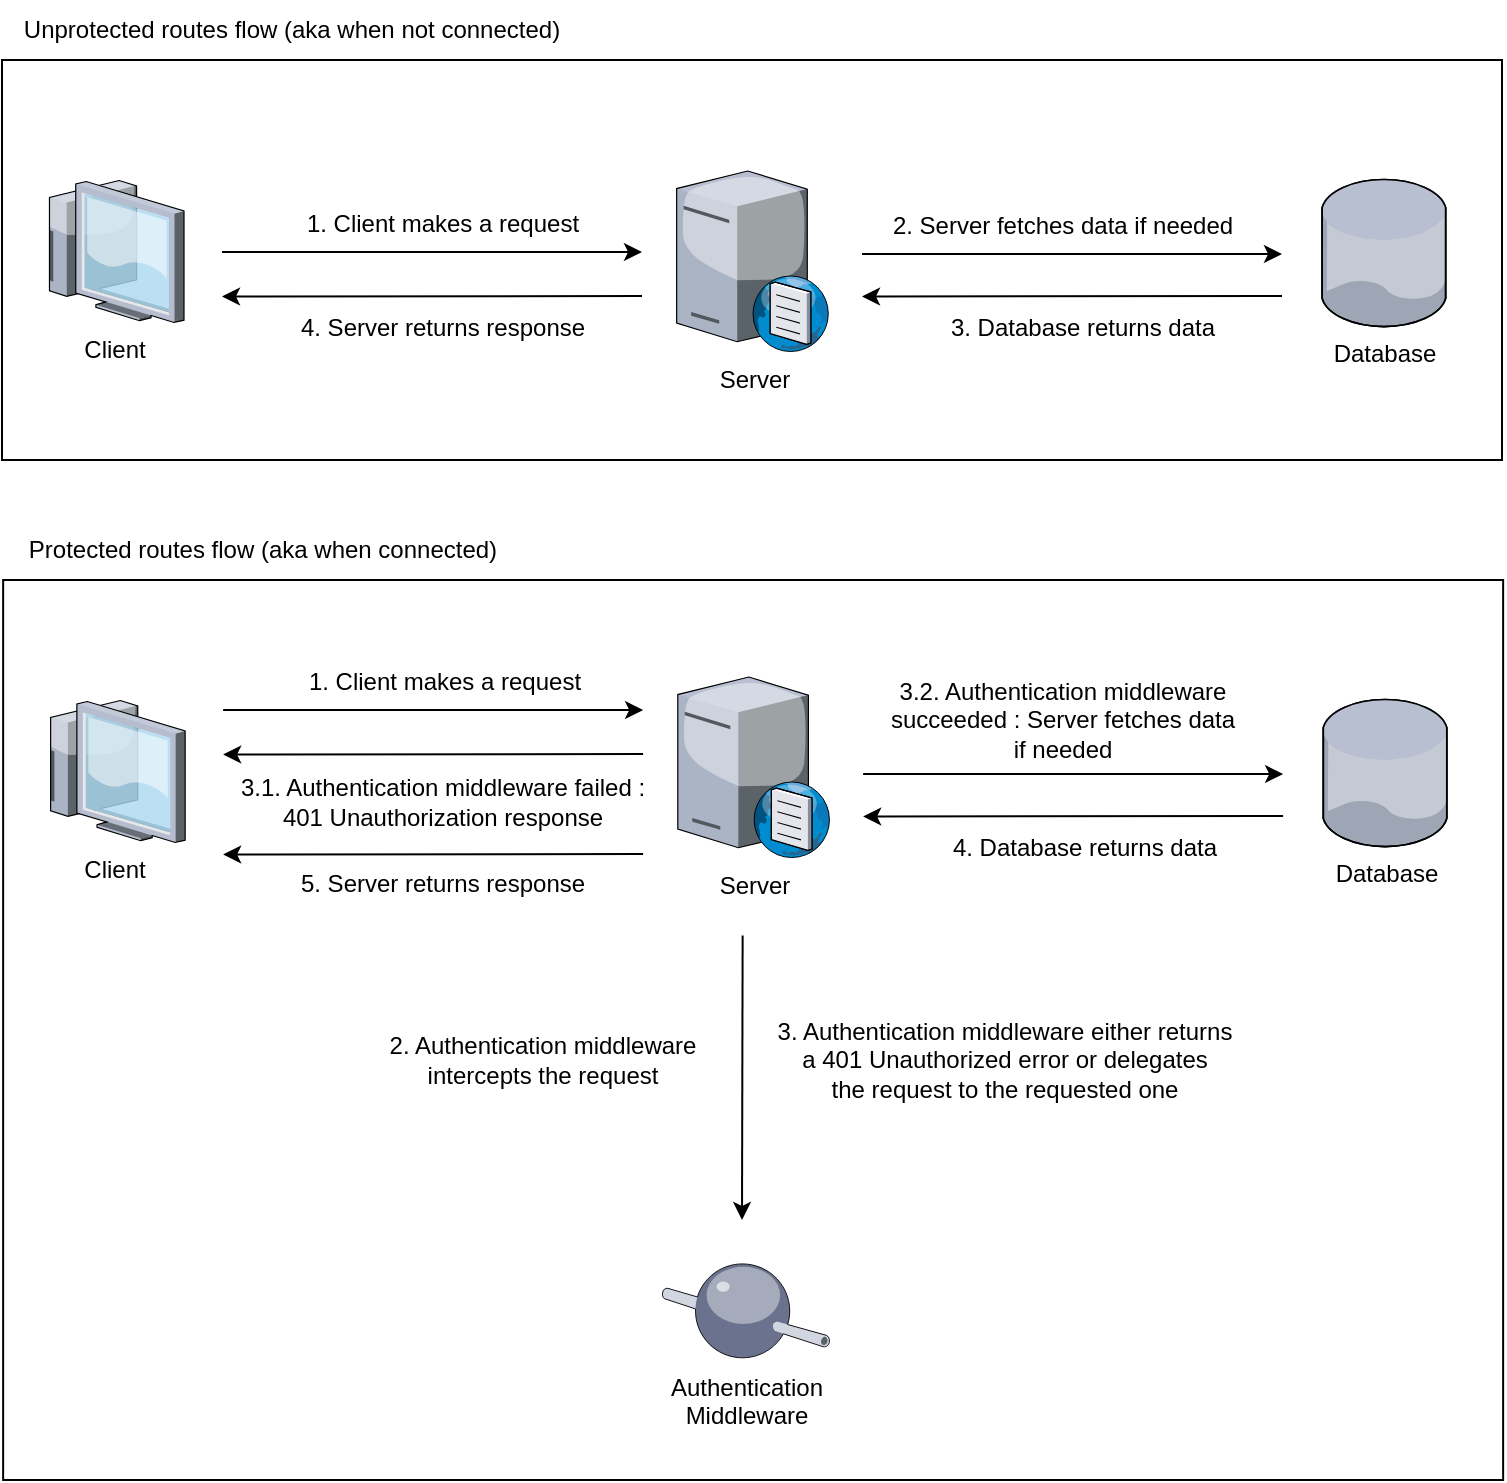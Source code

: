 <mxfile version="23.0.2" type="device">
  <diagram name="Page-1" id="qhZHeVUmbRPG0urg9n10">
    <mxGraphModel dx="1195" dy="697" grid="1" gridSize="10" guides="1" tooltips="1" connect="1" arrows="1" fold="1" page="1" pageScale="1" pageWidth="850" pageHeight="1100" math="0" shadow="0">
      <root>
        <mxCell id="0" />
        <mxCell id="1" parent="0" />
        <mxCell id="o_qDBNguzK4fJd-rDJtr-17" value="" style="rounded=0;whiteSpace=wrap;html=1;fillColor=none;movable=0;resizable=0;rotatable=0;deletable=0;editable=0;locked=1;connectable=0;" vertex="1" parent="1">
          <mxGeometry x="70.57" y="490" width="750" height="450" as="geometry" />
        </mxCell>
        <mxCell id="o_qDBNguzK4fJd-rDJtr-15" value="" style="rounded=0;whiteSpace=wrap;html=1;fillColor=none;" vertex="1" parent="1">
          <mxGeometry x="70" y="230" width="750" height="200" as="geometry" />
        </mxCell>
        <mxCell id="o_qDBNguzK4fJd-rDJtr-1" value="Server" style="verticalLabelPosition=bottom;sketch=0;aspect=fixed;html=1;verticalAlign=top;strokeColor=none;align=center;outlineConnect=0;shape=mxgraph.citrix.dns_server;" vertex="1" parent="1">
          <mxGeometry x="407.32" y="283.25" width="76.5" height="92.5" as="geometry" />
        </mxCell>
        <mxCell id="o_qDBNguzK4fJd-rDJtr-2" value="Authentication&lt;br&gt;Middleware" style="verticalLabelPosition=bottom;sketch=0;aspect=fixed;html=1;verticalAlign=top;strokeColor=none;align=center;outlineConnect=0;shape=mxgraph.citrix.middleware;" vertex="1" parent="1">
          <mxGeometry x="400" y="830" width="83.82" height="50" as="geometry" />
        </mxCell>
        <mxCell id="o_qDBNguzK4fJd-rDJtr-3" value="Client" style="verticalLabelPosition=bottom;sketch=0;aspect=fixed;html=1;verticalAlign=top;strokeColor=none;align=center;outlineConnect=0;shape=mxgraph.citrix.thin_client;" vertex="1" parent="1">
          <mxGeometry x="90" y="290.25" width="71" height="71" as="geometry" />
        </mxCell>
        <mxCell id="o_qDBNguzK4fJd-rDJtr-6" value="" style="endArrow=classic;html=1;rounded=0;" edge="1" parent="1">
          <mxGeometry width="50" height="50" relative="1" as="geometry">
            <mxPoint x="180" y="326" as="sourcePoint" />
            <mxPoint x="390" y="326" as="targetPoint" />
          </mxGeometry>
        </mxCell>
        <mxCell id="o_qDBNguzK4fJd-rDJtr-7" value="1. Client makes a request" style="text;html=1;align=center;verticalAlign=middle;resizable=0;points=[];autosize=1;strokeColor=none;fillColor=none;" vertex="1" parent="1">
          <mxGeometry x="210" y="296.75" width="160" height="30" as="geometry" />
        </mxCell>
        <mxCell id="o_qDBNguzK4fJd-rDJtr-8" value="Database" style="verticalLabelPosition=bottom;sketch=0;aspect=fixed;html=1;verticalAlign=top;strokeColor=none;align=center;outlineConnect=0;shape=mxgraph.citrix.database;" vertex="1" parent="1">
          <mxGeometry x="730" y="289.74" width="62.5" height="73.53" as="geometry" />
        </mxCell>
        <mxCell id="o_qDBNguzK4fJd-rDJtr-9" value="" style="endArrow=classic;html=1;rounded=0;" edge="1" parent="1">
          <mxGeometry width="50" height="50" relative="1" as="geometry">
            <mxPoint x="500" y="327" as="sourcePoint" />
            <mxPoint x="710" y="327" as="targetPoint" />
          </mxGeometry>
        </mxCell>
        <mxCell id="o_qDBNguzK4fJd-rDJtr-10" value="2. Server fetches data if needed" style="text;html=1;align=center;verticalAlign=middle;resizable=0;points=[];autosize=1;strokeColor=none;fillColor=none;" vertex="1" parent="1">
          <mxGeometry x="505" y="297.75" width="190" height="30" as="geometry" />
        </mxCell>
        <mxCell id="o_qDBNguzK4fJd-rDJtr-11" value="" style="endArrow=none;html=1;rounded=0;startArrow=classic;startFill=1;endFill=0;" edge="1" parent="1">
          <mxGeometry width="50" height="50" relative="1" as="geometry">
            <mxPoint x="500" y="348.25" as="sourcePoint" />
            <mxPoint x="710" y="348" as="targetPoint" />
          </mxGeometry>
        </mxCell>
        <mxCell id="o_qDBNguzK4fJd-rDJtr-12" value="3. Database returns data" style="text;html=1;align=center;verticalAlign=middle;resizable=0;points=[];autosize=1;strokeColor=none;fillColor=none;" vertex="1" parent="1">
          <mxGeometry x="530" y="349" width="160" height="30" as="geometry" />
        </mxCell>
        <mxCell id="o_qDBNguzK4fJd-rDJtr-13" value="" style="endArrow=none;html=1;rounded=0;startArrow=classic;startFill=1;endFill=0;" edge="1" parent="1">
          <mxGeometry width="50" height="50" relative="1" as="geometry">
            <mxPoint x="180" y="348.25" as="sourcePoint" />
            <mxPoint x="390" y="348" as="targetPoint" />
          </mxGeometry>
        </mxCell>
        <mxCell id="o_qDBNguzK4fJd-rDJtr-14" value="4. Server returns response" style="text;html=1;align=center;verticalAlign=middle;resizable=0;points=[];autosize=1;strokeColor=none;fillColor=none;" vertex="1" parent="1">
          <mxGeometry x="205" y="349" width="170" height="30" as="geometry" />
        </mxCell>
        <mxCell id="o_qDBNguzK4fJd-rDJtr-16" value="Unprotected routes flow (aka when not connected)" style="text;html=1;strokeColor=none;fillColor=none;align=center;verticalAlign=middle;whiteSpace=wrap;rounded=0;" vertex="1" parent="1">
          <mxGeometry x="70" y="200" width="290" height="30" as="geometry" />
        </mxCell>
        <mxCell id="o_qDBNguzK4fJd-rDJtr-18" value="Server" style="verticalLabelPosition=bottom;sketch=0;aspect=fixed;html=1;verticalAlign=top;strokeColor=none;align=center;outlineConnect=0;shape=mxgraph.citrix.dns_server;" vertex="1" parent="1">
          <mxGeometry x="407.89" y="536.25" width="76.5" height="92.5" as="geometry" />
        </mxCell>
        <mxCell id="o_qDBNguzK4fJd-rDJtr-19" value="Client" style="verticalLabelPosition=bottom;sketch=0;aspect=fixed;html=1;verticalAlign=top;strokeColor=none;align=center;outlineConnect=0;shape=mxgraph.citrix.thin_client;" vertex="1" parent="1">
          <mxGeometry x="90.57" y="550.25" width="71" height="71" as="geometry" />
        </mxCell>
        <mxCell id="o_qDBNguzK4fJd-rDJtr-20" value="" style="endArrow=classic;html=1;rounded=0;" edge="1" parent="1">
          <mxGeometry width="50" height="50" relative="1" as="geometry">
            <mxPoint x="180.57" y="555" as="sourcePoint" />
            <mxPoint x="390.57" y="555" as="targetPoint" />
          </mxGeometry>
        </mxCell>
        <mxCell id="o_qDBNguzK4fJd-rDJtr-21" value="1. Client makes a request" style="text;html=1;align=center;verticalAlign=middle;resizable=0;points=[];autosize=1;strokeColor=none;fillColor=none;" vertex="1" parent="1">
          <mxGeometry x="210.57" y="525.75" width="160" height="30" as="geometry" />
        </mxCell>
        <mxCell id="o_qDBNguzK4fJd-rDJtr-22" value="Database" style="verticalLabelPosition=bottom;sketch=0;aspect=fixed;html=1;verticalAlign=top;strokeColor=none;align=center;outlineConnect=0;shape=mxgraph.citrix.database;" vertex="1" parent="1">
          <mxGeometry x="730.57" y="549.74" width="62.5" height="73.53" as="geometry" />
        </mxCell>
        <mxCell id="o_qDBNguzK4fJd-rDJtr-23" value="" style="endArrow=classic;html=1;rounded=0;" edge="1" parent="1">
          <mxGeometry width="50" height="50" relative="1" as="geometry">
            <mxPoint x="500.57" y="587" as="sourcePoint" />
            <mxPoint x="710.57" y="587" as="targetPoint" />
          </mxGeometry>
        </mxCell>
        <mxCell id="o_qDBNguzK4fJd-rDJtr-24" value="3.2. Authentication middleware&lt;br&gt;succeeded : Server fetches data&lt;br&gt;if needed" style="text;html=1;align=center;verticalAlign=middle;resizable=0;points=[];autosize=1;strokeColor=none;fillColor=none;" vertex="1" parent="1">
          <mxGeometry x="500" y="530" width="200" height="60" as="geometry" />
        </mxCell>
        <mxCell id="o_qDBNguzK4fJd-rDJtr-25" value="" style="endArrow=none;html=1;rounded=0;startArrow=classic;startFill=1;endFill=0;" edge="1" parent="1">
          <mxGeometry width="50" height="50" relative="1" as="geometry">
            <mxPoint x="500.57" y="608.25" as="sourcePoint" />
            <mxPoint x="710.57" y="608" as="targetPoint" />
          </mxGeometry>
        </mxCell>
        <mxCell id="o_qDBNguzK4fJd-rDJtr-26" value="4. Database returns data" style="text;html=1;align=center;verticalAlign=middle;resizable=0;points=[];autosize=1;strokeColor=none;fillColor=none;" vertex="1" parent="1">
          <mxGeometry x="530.57" y="609" width="160" height="30" as="geometry" />
        </mxCell>
        <mxCell id="o_qDBNguzK4fJd-rDJtr-27" value="" style="endArrow=none;html=1;rounded=0;startArrow=classic;startFill=1;endFill=0;" edge="1" parent="1">
          <mxGeometry width="50" height="50" relative="1" as="geometry">
            <mxPoint x="180.57" y="577.25" as="sourcePoint" />
            <mxPoint x="390.57" y="577" as="targetPoint" />
          </mxGeometry>
        </mxCell>
        <mxCell id="o_qDBNguzK4fJd-rDJtr-28" value="3.1. Authentication middleware failed :&lt;br&gt;401 Unauthorization response" style="text;html=1;align=center;verticalAlign=middle;resizable=0;points=[];autosize=1;strokeColor=none;fillColor=none;" vertex="1" parent="1">
          <mxGeometry x="175" y="581" width="230" height="40" as="geometry" />
        </mxCell>
        <mxCell id="o_qDBNguzK4fJd-rDJtr-29" value="Protected routes flow (aka when connected)" style="text;html=1;strokeColor=none;fillColor=none;align=center;verticalAlign=middle;whiteSpace=wrap;rounded=0;" vertex="1" parent="1">
          <mxGeometry x="70.57" y="460" width="259.43" height="30" as="geometry" />
        </mxCell>
        <mxCell id="o_qDBNguzK4fJd-rDJtr-30" value="" style="endArrow=classic;html=1;rounded=0;exitX=0.493;exitY=0.395;exitDx=0;exitDy=0;exitPerimeter=0;" edge="1" parent="1" source="o_qDBNguzK4fJd-rDJtr-17">
          <mxGeometry width="50" height="50" relative="1" as="geometry">
            <mxPoint x="360" y="779.25" as="sourcePoint" />
            <mxPoint x="440" y="810" as="targetPoint" />
          </mxGeometry>
        </mxCell>
        <mxCell id="o_qDBNguzK4fJd-rDJtr-31" value="3. Authentication middleware either returns&lt;br&gt;a 401 Unauthorized error or delegates&lt;br&gt;the request to the requested one" style="text;html=1;align=center;verticalAlign=middle;resizable=0;points=[];autosize=1;strokeColor=none;fillColor=none;" vertex="1" parent="1">
          <mxGeometry x="445.57" y="700" width="250" height="60" as="geometry" />
        </mxCell>
        <mxCell id="o_qDBNguzK4fJd-rDJtr-32" value="2. Authentication middleware&lt;br&gt;intercepts the request" style="text;html=1;align=center;verticalAlign=middle;resizable=0;points=[];autosize=1;strokeColor=none;fillColor=none;" vertex="1" parent="1">
          <mxGeometry x="250.0" y="710" width="180" height="40" as="geometry" />
        </mxCell>
        <mxCell id="o_qDBNguzK4fJd-rDJtr-33" value="" style="endArrow=none;html=1;rounded=0;startArrow=classic;startFill=1;endFill=0;" edge="1" parent="1">
          <mxGeometry width="50" height="50" relative="1" as="geometry">
            <mxPoint x="180.57" y="627.25" as="sourcePoint" />
            <mxPoint x="390.57" y="627" as="targetPoint" />
          </mxGeometry>
        </mxCell>
        <mxCell id="o_qDBNguzK4fJd-rDJtr-34" value="5. Server returns response" style="text;html=1;align=center;verticalAlign=middle;resizable=0;points=[];autosize=1;strokeColor=none;fillColor=none;" vertex="1" parent="1">
          <mxGeometry x="205" y="627" width="170" height="30" as="geometry" />
        </mxCell>
      </root>
    </mxGraphModel>
  </diagram>
</mxfile>
